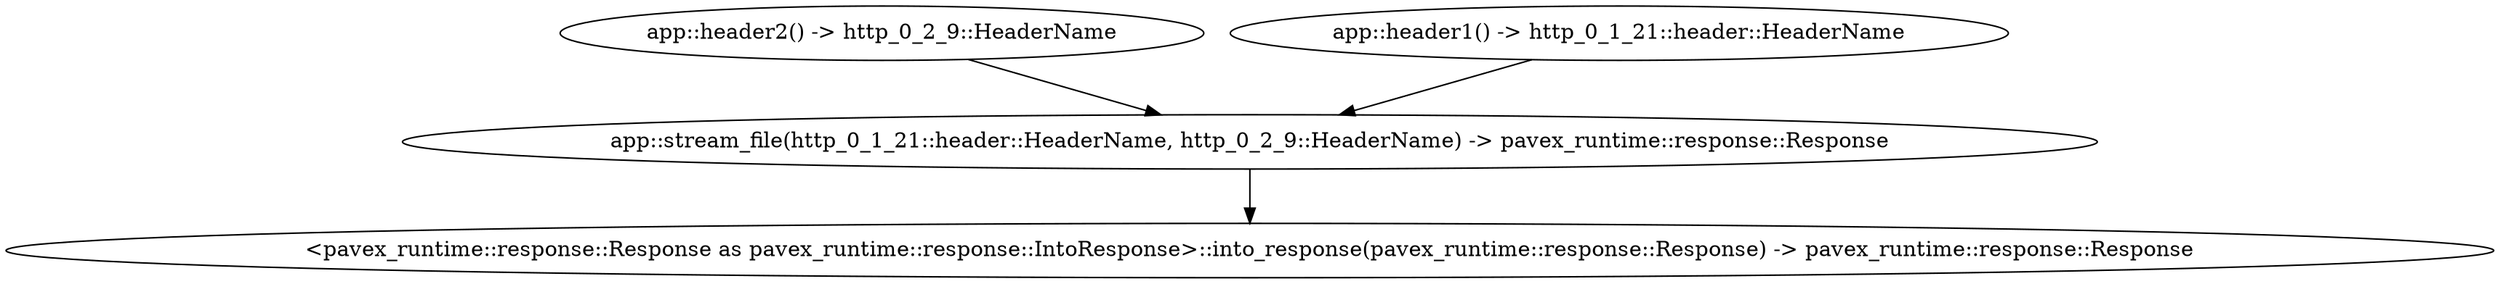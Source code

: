 digraph "GET /home" {
    0 [ label = "app::stream_file(http_0_1_21::header::HeaderName, http_0_2_9::HeaderName) -> pavex_runtime::response::Response"]
    1 [ label = "app::header2() -> http_0_2_9::HeaderName"]
    2 [ label = "app::header1() -> http_0_1_21::header::HeaderName"]
    3 [ label = "<pavex_runtime::response::Response as pavex_runtime::response::IntoResponse>::into_response(pavex_runtime::response::Response) -> pavex_runtime::response::Response"]
    1 -> 0 [ ]
    2 -> 0 [ ]
    0 -> 3 [ ]
}
digraph app_state {
    0 [ label = "crate::ApplicationState() -> crate::ApplicationState"]
}